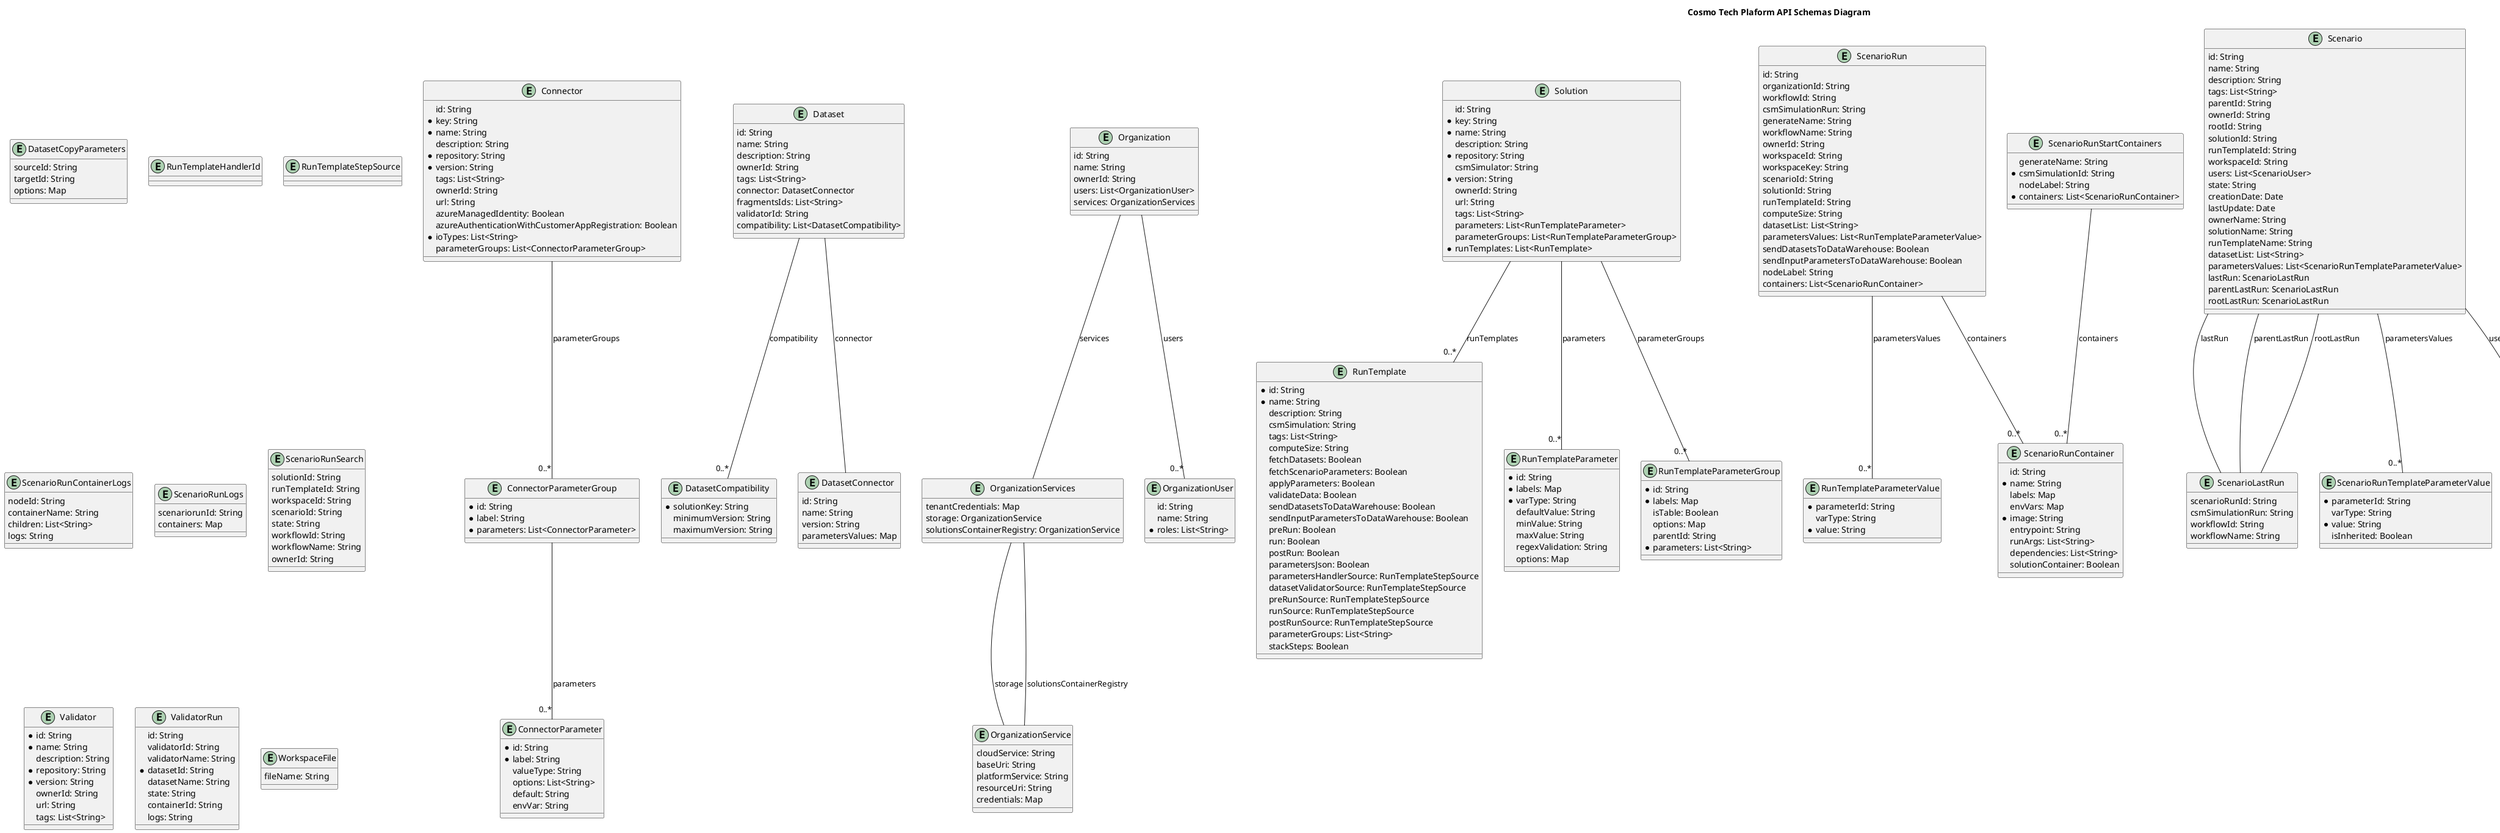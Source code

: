 @startuml

title Cosmo Tech Plaform API Schemas Diagram

entity Connector { 
    id: String
    * key: String
    * name: String
    description: String
    * repository: String
    * version: String
    tags: List<String>
    ownerId: String
    url: String
    azureManagedIdentity: Boolean
    azureAuthenticationWithCustomerAppRegistration: Boolean
    * ioTypes: List<String>
    parameterGroups: List<ConnectorParameterGroup>
}

entity ConnectorParameter { 
    * id: String
    * label: String
    valueType: String
    options: List<String>
    default: String
    envVar: String
}

entity ConnectorParameterGroup { 
    * id: String
    * label: String
    * parameters: List<ConnectorParameter>
}

entity Dataset { 
    id: String
    name: String
    description: String
    ownerId: String
    tags: List<String>
    connector: DatasetConnector
    fragmentsIds: List<String>
    validatorId: String
    compatibility: List<DatasetCompatibility>
}

entity DatasetCompatibility { 
    * solutionKey: String
    minimumVersion: String
    maximumVersion: String
}

entity DatasetConnector { 
    id: String
    name: String
    version: String
    parametersValues: Map
}

entity DatasetCopyParameters { 
    sourceId: String
    targetId: String
    options: Map
}

entity Organization { 
    id: String
    name: String
    ownerId: String
    users: List<OrganizationUser>
    services: OrganizationServices
}

entity OrganizationService { 
    cloudService: String
    baseUri: String
    platformService: String
    resourceUri: String
    credentials: Map
}

entity OrganizationServices { 
    tenantCredentials: Map
    storage: OrganizationService
    solutionsContainerRegistry: OrganizationService
}

entity OrganizationUser { 
    id: String
    name: String
    * roles: List<String>
}

entity RunTemplate { 
    * id: String
    * name: String
    description: String
    csmSimulation: String
    tags: List<String>
    computeSize: String
    fetchDatasets: Boolean
    fetchScenarioParameters: Boolean
    applyParameters: Boolean
    validateData: Boolean
    sendDatasetsToDataWarehouse: Boolean
    sendInputParametersToDataWarehouse: Boolean
    preRun: Boolean
    run: Boolean
    postRun: Boolean
    parametersJson: Boolean
    parametersHandlerSource: RunTemplateStepSource
    datasetValidatorSource: RunTemplateStepSource
    preRunSource: RunTemplateStepSource
    runSource: RunTemplateStepSource
    postRunSource: RunTemplateStepSource
    parameterGroups: List<String>
    stackSteps: Boolean
}

entity RunTemplateHandlerId { 
}

entity RunTemplateParameter { 
    * id: String
    * labels: Map
    * varType: String
    defaultValue: String
    minValue: String
    maxValue: String
    regexValidation: String
    options: Map
}

entity RunTemplateParameterGroup { 
    * id: String
    * labels: Map
    isTable: Boolean
    options: Map
    parentId: String
    * parameters: List<String>
}

entity RunTemplateParameterValue { 
    * parameterId: String
    varType: String
    * value: String
}

entity RunTemplateStepSource { 
}

entity Scenario { 
    id: String
    name: String
    description: String
    tags: List<String>
    parentId: String
    ownerId: String
    rootId: String
    solutionId: String
    runTemplateId: String
    workspaceId: String
    users: List<ScenarioUser>
    state: String
    creationDate: Date
    lastUpdate: Date
    ownerName: String
    solutionName: String
    runTemplateName: String
    datasetList: List<String>
    parametersValues: List<ScenarioRunTemplateParameterValue>
    lastRun: ScenarioLastRun
    parentLastRun: ScenarioLastRun
    rootLastRun: ScenarioLastRun
}

entity ScenarioChangedParameterValue { 
    parameterId: String
    varType: String
    value: String
    comparedValue: String
}

entity ScenarioComparisonResult { 
    scenarioId: String
    comparedScenarioId: String
    changedValues: List<ScenarioChangedParameterValue>
}

entity ScenarioLastRun { 
    scenarioRunId: String
    csmSimulationRun: String
    workflowId: String
    workflowName: String
}

entity ScenarioRun { 
    id: String
    organizationId: String
    workflowId: String
    csmSimulationRun: String
    generateName: String
    workflowName: String
    ownerId: String
    workspaceId: String
    workspaceKey: String
    scenarioId: String
    solutionId: String
    runTemplateId: String
    computeSize: String
    datasetList: List<String>
    parametersValues: List<RunTemplateParameterValue>
    sendDatasetsToDataWarehouse: Boolean
    sendInputParametersToDataWarehouse: Boolean
    nodeLabel: String
    containers: List<ScenarioRunContainer>
}

entity ScenarioRunContainer { 
    id: String
    * name: String
    labels: Map
    envVars: Map
    * image: String
    entrypoint: String
    runArgs: List<String>
    dependencies: List<String>
    solutionContainer: Boolean
}

entity ScenarioRunContainerLogs { 
    nodeId: String
    containerName: String
    children: List<String>
    logs: String
}

entity ScenarioRunLogs { 
    scenariorunId: String
    containers: Map
}

entity ScenarioRunSearch { 
    solutionId: String
    runTemplateId: String
    workspaceId: String
    scenarioId: String
    state: String
    workflowId: String
    workflowName: String
    ownerId: String
}

entity ScenarioRunStartContainers { 
    generateName: String
    * csmSimulationId: String
    nodeLabel: String
    * containers: List<ScenarioRunContainer>
}

entity ScenarioRunStatus { 
    id: String
    organizationId: String
    workflowId: String
    workflowName: String
    startTime: String
    endTime: String
    phase: String
    progress: String
    message: String
    estimatedDuration: Integer
    nodes: List<ScenarioRunStatusNode>
}

entity ScenarioRunStatusNode { 
    id: String
    name: String
    containerName: String
    estimatedDuration: Integer
    hostNodeName: String
    message: String
    phase: String
    progress: String
    startTime: String
    endTime: String
}

entity ScenarioRunTemplateParameterValue { 
    * parameterId: String
    varType: String
    * value: String
    isInherited: Boolean
}

entity ScenarioUser { 
    * id: String
    name: String
    * roles: List<String>
}

entity Solution { 
    id: String
    * key: String
    * name: String
    description: String
    * repository: String
    csmSimulator: String
    * version: String
    ownerId: String
    url: String
    tags: List<String>
    parameters: List<RunTemplateParameter>
    parameterGroups: List<RunTemplateParameterGroup>
    * runTemplates: List<RunTemplate>
}

entity User { 
    id: String
    name: String
    platformRoles: List<String>
    organizations: List<UserOrganization>
}

entity UserOrganization { 
    id: String
    name: String
    roles: List<String>
    workspaces: List<UserWorkspace>
}

entity UserWorkspace { 
    id: String
    name: String
    roles: List<String>
}

entity Validator { 
    * id: String
    * name: String
    description: String
    * repository: String
    * version: String
    ownerId: String
    url: String
    tags: List<String>
}

entity ValidatorRun { 
    id: String
    validatorId: String
    validatorName: String
    * datasetId: String
    datasetName: String
    state: String
    containerId: String
    logs: String
}

entity Workspace { 
    id: String
    * key: String
    * name: String
    description: String
    version: String
    tags: List<String>
    ownerId: String
    * solution: WorkspaceSolution
    users: List<WorkspaceUser>
    webApp: WorkspaceWebApp
    sendInputToDataWarehouse: Boolean
}

entity WorkspaceFile { 
    fileName: String
}

entity WorkspaceSolution { 
    solutionId: String
    runTemplateFilter: List<String>
    defaultRunTemplateDataset: Map
}

entity WorkspaceUser { 
    * id: String
    name: String
    * roles: List<String>
}

entity WorkspaceWebApp { 
    * url: String
    iframes: Map
    options: Map
}


Connector -- "0..*" ConnectorParameterGroup : parameterGroups
Organization -- "0..*" OrganizationUser : users
Organization -- OrganizationServices : services
User -- "0..*" UserOrganization : organizations
UserOrganization -- "0..*" UserWorkspace : workspaces
Solution -- "0..*" RunTemplateParameter : parameters
Solution -- "0..*" RunTemplateParameterGroup : parameterGroups
Solution -- "0..*" RunTemplate : runTemplates
ScenarioComparisonResult -- "0..*" ScenarioChangedParameterValue : changedValues
Dataset -- DatasetConnector : connector
Dataset -- "0..*" DatasetCompatibility : compatibility
ConnectorParameterGroup -- "0..*" ConnectorParameter : parameters
OrganizationServices -- OrganizationService : storage
OrganizationServices -- OrganizationService : solutionsContainerRegistry
Scenario -- "0..*" ScenarioUser : users
Scenario -- "0..*" ScenarioRunTemplateParameterValue : parametersValues
Scenario -- ScenarioLastRun : lastRun
Scenario -- ScenarioLastRun : parentLastRun
Scenario -- ScenarioLastRun : rootLastRun
ScenarioRun -- "0..*" RunTemplateParameterValue : parametersValues
ScenarioRun -- "0..*" ScenarioRunContainer : containers
ScenarioRunStatus -- "0..*" ScenarioRunStatusNode : nodes
ScenarioRunStartContainers -- "0..*" ScenarioRunContainer : containers
Workspace -- WorkspaceSolution : solution
Workspace -- "0..*" WorkspaceUser : users
Workspace -- WorkspaceWebApp : webApp

@enduml